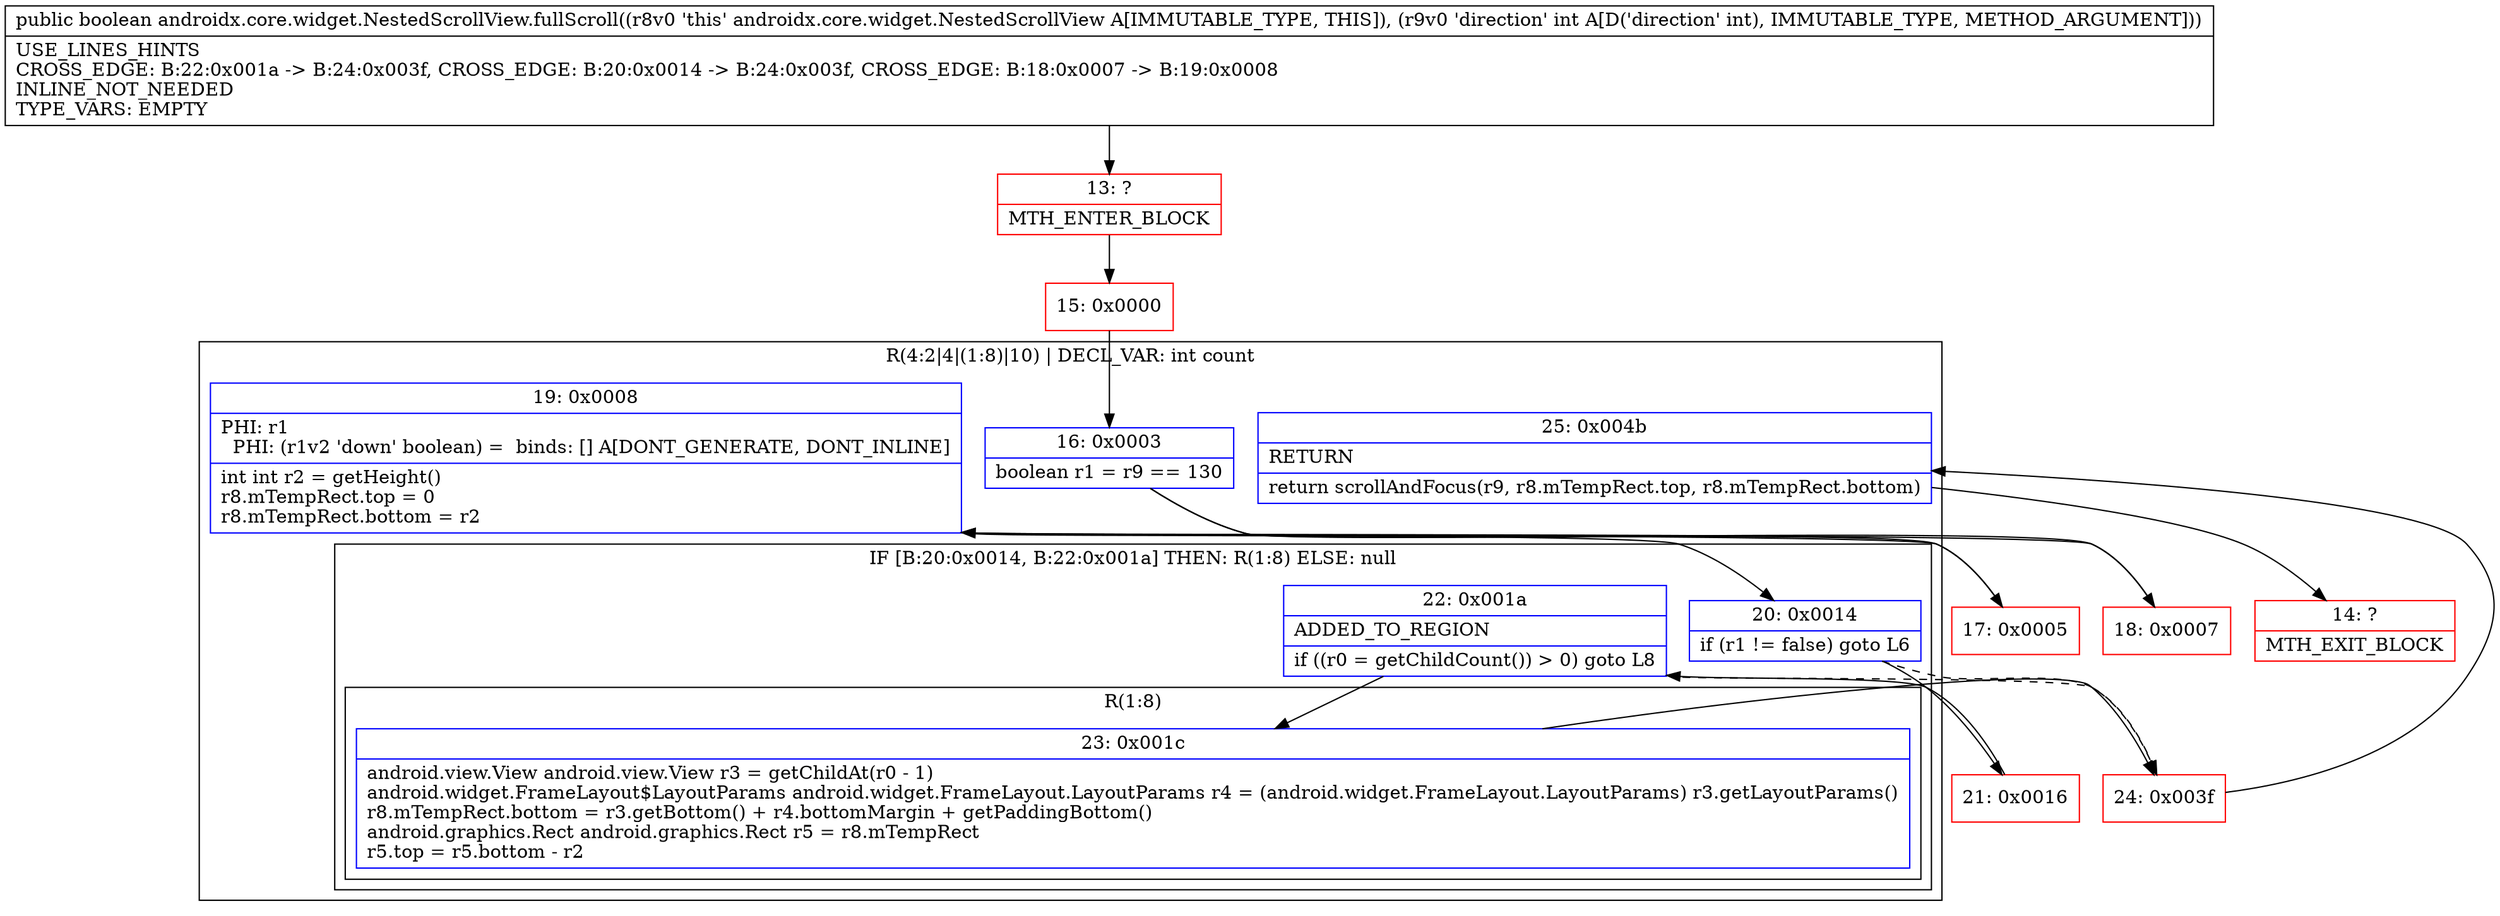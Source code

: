 digraph "CFG forandroidx.core.widget.NestedScrollView.fullScroll(I)Z" {
subgraph cluster_Region_549034868 {
label = "R(4:2|4|(1:8)|10) | DECL_VAR: int count\l";
node [shape=record,color=blue];
Node_16 [shape=record,label="{16\:\ 0x0003|boolean r1 = r9 == 130\l}"];
Node_19 [shape=record,label="{19\:\ 0x0008|PHI: r1 \l  PHI: (r1v2 'down' boolean) =  binds: [] A[DONT_GENERATE, DONT_INLINE]\l|int int r2 = getHeight()\lr8.mTempRect.top = 0\lr8.mTempRect.bottom = r2\l}"];
subgraph cluster_IfRegion_545051013 {
label = "IF [B:20:0x0014, B:22:0x001a] THEN: R(1:8) ELSE: null";
node [shape=record,color=blue];
Node_20 [shape=record,label="{20\:\ 0x0014|if (r1 != false) goto L6\l}"];
Node_22 [shape=record,label="{22\:\ 0x001a|ADDED_TO_REGION\l|if ((r0 = getChildCount()) \> 0) goto L8\l}"];
subgraph cluster_Region_1201694545 {
label = "R(1:8)";
node [shape=record,color=blue];
Node_23 [shape=record,label="{23\:\ 0x001c|android.view.View android.view.View r3 = getChildAt(r0 \- 1)\landroid.widget.FrameLayout$LayoutParams android.widget.FrameLayout.LayoutParams r4 = (android.widget.FrameLayout.LayoutParams) r3.getLayoutParams()\lr8.mTempRect.bottom = r3.getBottom() + r4.bottomMargin + getPaddingBottom()\landroid.graphics.Rect android.graphics.Rect r5 = r8.mTempRect\lr5.top = r5.bottom \- r2\l}"];
}
}
Node_25 [shape=record,label="{25\:\ 0x004b|RETURN\l|return scrollAndFocus(r9, r8.mTempRect.top, r8.mTempRect.bottom)\l}"];
}
Node_13 [shape=record,color=red,label="{13\:\ ?|MTH_ENTER_BLOCK\l}"];
Node_15 [shape=record,color=red,label="{15\:\ 0x0000}"];
Node_17 [shape=record,color=red,label="{17\:\ 0x0005}"];
Node_21 [shape=record,color=red,label="{21\:\ 0x0016}"];
Node_24 [shape=record,color=red,label="{24\:\ 0x003f}"];
Node_14 [shape=record,color=red,label="{14\:\ ?|MTH_EXIT_BLOCK\l}"];
Node_18 [shape=record,color=red,label="{18\:\ 0x0007}"];
MethodNode[shape=record,label="{public boolean androidx.core.widget.NestedScrollView.fullScroll((r8v0 'this' androidx.core.widget.NestedScrollView A[IMMUTABLE_TYPE, THIS]), (r9v0 'direction' int A[D('direction' int), IMMUTABLE_TYPE, METHOD_ARGUMENT]))  | USE_LINES_HINTS\lCROSS_EDGE: B:22:0x001a \-\> B:24:0x003f, CROSS_EDGE: B:20:0x0014 \-\> B:24:0x003f, CROSS_EDGE: B:18:0x0007 \-\> B:19:0x0008\lINLINE_NOT_NEEDED\lTYPE_VARS: EMPTY\l}"];
MethodNode -> Node_13;Node_16 -> Node_17;
Node_16 -> Node_18;
Node_19 -> Node_20;
Node_20 -> Node_21;
Node_20 -> Node_24[style=dashed];
Node_22 -> Node_23;
Node_22 -> Node_24[style=dashed];
Node_23 -> Node_24;
Node_25 -> Node_14;
Node_13 -> Node_15;
Node_15 -> Node_16;
Node_17 -> Node_19;
Node_21 -> Node_22;
Node_24 -> Node_25;
Node_18 -> Node_19;
}

